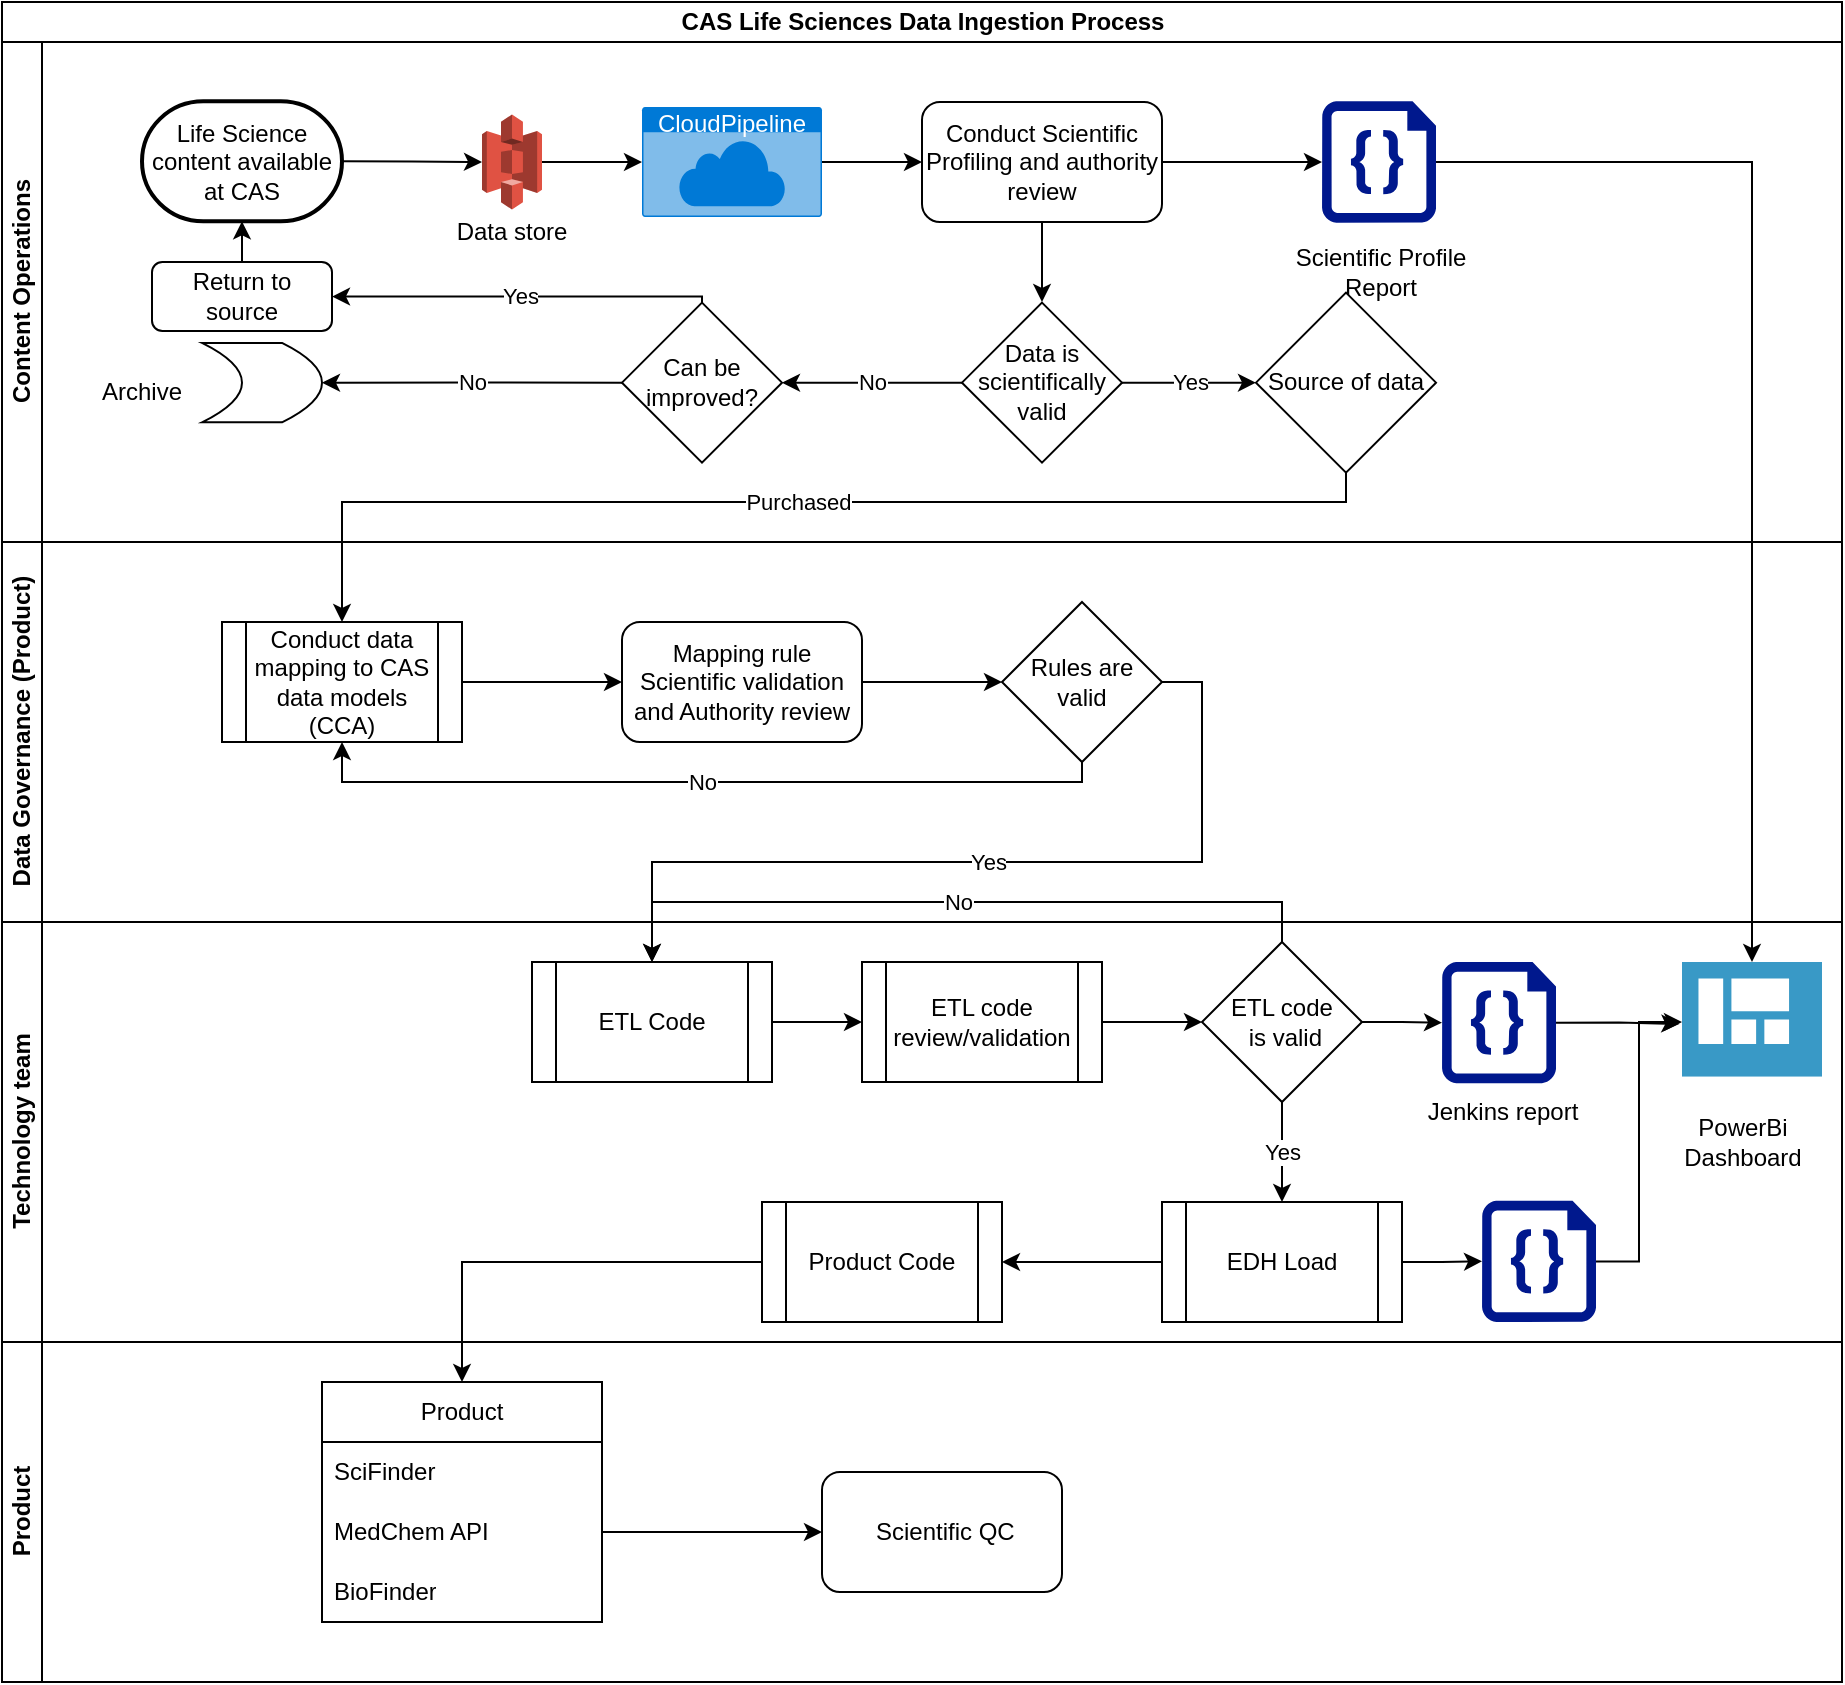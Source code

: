 <mxfile version="21.1.8" type="github">
  <diagram id="kgpKYQtTHZ0yAKxKKP6v" name="Page-1">
    <mxGraphModel dx="794" dy="1481" grid="1" gridSize="10" guides="1" tooltips="1" connect="1" arrows="1" fold="1" page="1" pageScale="1" pageWidth="850" pageHeight="1100" math="0" shadow="0">
      <root>
        <mxCell id="0" />
        <mxCell id="1" parent="0" />
        <mxCell id="T6XuYBtYMx8qg3Nv54xp-80" value="CAS Life Sciences Data Ingestion Process" style="swimlane;childLayout=stackLayout;resizeParent=1;resizeParentMax=0;horizontal=1;startSize=20;horizontalStack=0;html=1;" vertex="1" parent="1">
          <mxGeometry x="90" y="-380" width="920" height="840" as="geometry" />
        </mxCell>
        <mxCell id="T6XuYBtYMx8qg3Nv54xp-81" value="Content Operations" style="swimlane;startSize=20;horizontal=0;html=1;" vertex="1" parent="T6XuYBtYMx8qg3Nv54xp-80">
          <mxGeometry y="20" width="920" height="250" as="geometry">
            <mxRectangle y="20" width="780" height="30" as="alternateBounds" />
          </mxGeometry>
        </mxCell>
        <mxCell id="T6XuYBtYMx8qg3Nv54xp-142" style="edgeStyle=orthogonalEdgeStyle;rounded=0;orthogonalLoop=1;jettySize=auto;html=1;entryX=0;entryY=0.5;entryDx=0;entryDy=0;entryPerimeter=0;" edge="1" parent="T6XuYBtYMx8qg3Nv54xp-81" source="T6XuYBtYMx8qg3Nv54xp-85" target="T6XuYBtYMx8qg3Nv54xp-87">
          <mxGeometry relative="1" as="geometry" />
        </mxCell>
        <mxCell id="T6XuYBtYMx8qg3Nv54xp-196" style="edgeStyle=orthogonalEdgeStyle;rounded=0;orthogonalLoop=1;jettySize=auto;html=1;exitX=0.5;exitY=1;exitDx=0;exitDy=0;" edge="1" parent="T6XuYBtYMx8qg3Nv54xp-81" source="T6XuYBtYMx8qg3Nv54xp-85">
          <mxGeometry relative="1" as="geometry">
            <mxPoint x="520" y="130" as="targetPoint" />
          </mxGeometry>
        </mxCell>
        <mxCell id="T6XuYBtYMx8qg3Nv54xp-85" value="Conduct Scientific Profiling and authority review" style="rounded=1;whiteSpace=wrap;html=1;strokeWidth=1;strokeColor=default;" vertex="1" parent="T6XuYBtYMx8qg3Nv54xp-81">
          <mxGeometry x="460" y="30.0" width="120" height="60" as="geometry" />
        </mxCell>
        <mxCell id="T6XuYBtYMx8qg3Nv54xp-87" value="" style="sketch=0;aspect=fixed;pointerEvents=1;shadow=0;dashed=0;html=1;strokeColor=none;labelPosition=center;verticalLabelPosition=bottom;verticalAlign=top;align=center;fillColor=#00188D;shape=mxgraph.azure.code_file" vertex="1" parent="T6XuYBtYMx8qg3Nv54xp-81">
          <mxGeometry x="660" y="29.68" width="57" height="60.64" as="geometry" />
        </mxCell>
        <mxCell id="T6XuYBtYMx8qg3Nv54xp-90" value="Scientific Profile&lt;br&gt;Report" style="text;html=1;align=center;verticalAlign=middle;resizable=0;points=[];autosize=1;strokeColor=none;fillColor=none;" vertex="1" parent="T6XuYBtYMx8qg3Nv54xp-81">
          <mxGeometry x="633.5" y="95.48" width="110" height="40" as="geometry" />
        </mxCell>
        <mxCell id="T6XuYBtYMx8qg3Nv54xp-224" value="Yes" style="edgeStyle=orthogonalEdgeStyle;rounded=0;orthogonalLoop=1;jettySize=auto;html=1;exitX=1;exitY=0.5;exitDx=0;exitDy=0;entryX=0;entryY=0.5;entryDx=0;entryDy=0;entryPerimeter=0;" edge="1" parent="T6XuYBtYMx8qg3Nv54xp-81" source="T6XuYBtYMx8qg3Nv54xp-178" target="T6XuYBtYMx8qg3Nv54xp-218">
          <mxGeometry relative="1" as="geometry" />
        </mxCell>
        <mxCell id="T6XuYBtYMx8qg3Nv54xp-178" value="Data is scientifically valid" style="rhombus;whiteSpace=wrap;html=1;" vertex="1" parent="T6XuYBtYMx8qg3Nv54xp-81">
          <mxGeometry x="480" y="130.32" width="80" height="80" as="geometry" />
        </mxCell>
        <mxCell id="T6XuYBtYMx8qg3Nv54xp-180" value="No" style="edgeStyle=orthogonalEdgeStyle;rounded=0;orthogonalLoop=1;jettySize=auto;html=1;entryX=1;entryY=0.5;entryDx=0;entryDy=0;" edge="1" parent="T6XuYBtYMx8qg3Nv54xp-81" source="T6XuYBtYMx8qg3Nv54xp-178" target="T6XuYBtYMx8qg3Nv54xp-184">
          <mxGeometry relative="1" as="geometry">
            <mxPoint x="220" y="200" as="targetPoint" />
          </mxGeometry>
        </mxCell>
        <mxCell id="T6XuYBtYMx8qg3Nv54xp-182" value="" style="shape=dataStorage;whiteSpace=wrap;html=1;fixedSize=1;rotation=-180;" vertex="1" parent="T6XuYBtYMx8qg3Nv54xp-81">
          <mxGeometry x="100" y="150.48" width="60" height="39.68" as="geometry" />
        </mxCell>
        <mxCell id="T6XuYBtYMx8qg3Nv54xp-185" value="No" style="edgeStyle=orthogonalEdgeStyle;rounded=0;orthogonalLoop=1;jettySize=auto;html=1;exitX=0;exitY=0.5;exitDx=0;exitDy=0;" edge="1" parent="T6XuYBtYMx8qg3Nv54xp-81" source="T6XuYBtYMx8qg3Nv54xp-184" target="T6XuYBtYMx8qg3Nv54xp-182">
          <mxGeometry relative="1" as="geometry" />
        </mxCell>
        <mxCell id="T6XuYBtYMx8qg3Nv54xp-221" value="Yes" style="edgeStyle=orthogonalEdgeStyle;rounded=0;orthogonalLoop=1;jettySize=auto;html=1;exitX=0.5;exitY=0;exitDx=0;exitDy=0;entryX=1;entryY=0.5;entryDx=0;entryDy=0;" edge="1" parent="T6XuYBtYMx8qg3Nv54xp-81" source="T6XuYBtYMx8qg3Nv54xp-184" target="T6XuYBtYMx8qg3Nv54xp-222">
          <mxGeometry relative="1" as="geometry">
            <mxPoint x="180" y="140" as="targetPoint" />
            <Array as="points">
              <mxPoint x="350" y="127" />
            </Array>
          </mxGeometry>
        </mxCell>
        <mxCell id="T6XuYBtYMx8qg3Nv54xp-184" value="Can be improved?" style="rhombus;whiteSpace=wrap;html=1;" vertex="1" parent="T6XuYBtYMx8qg3Nv54xp-81">
          <mxGeometry x="310" y="130.32" width="80" height="80" as="geometry" />
        </mxCell>
        <mxCell id="T6XuYBtYMx8qg3Nv54xp-186" value="Archive" style="text;html=1;strokeColor=none;fillColor=none;align=center;verticalAlign=middle;whiteSpace=wrap;rounded=0;" vertex="1" parent="T6XuYBtYMx8qg3Nv54xp-81">
          <mxGeometry x="40" y="160.16" width="60" height="30" as="geometry" />
        </mxCell>
        <mxCell id="T6XuYBtYMx8qg3Nv54xp-193" style="edgeStyle=orthogonalEdgeStyle;rounded=0;orthogonalLoop=1;jettySize=auto;html=1;exitX=1;exitY=0.5;exitDx=0;exitDy=0;exitPerimeter=0;entryX=0;entryY=0.5;entryDx=0;entryDy=0;entryPerimeter=0;" edge="1" parent="T6XuYBtYMx8qg3Nv54xp-81" source="T6XuYBtYMx8qg3Nv54xp-190" target="T6XuYBtYMx8qg3Nv54xp-192">
          <mxGeometry relative="1" as="geometry" />
        </mxCell>
        <mxCell id="T6XuYBtYMx8qg3Nv54xp-190" value="" style="outlineConnect=0;dashed=0;verticalLabelPosition=bottom;verticalAlign=top;align=center;html=1;shape=mxgraph.aws3.s3;fillColor=#E05243;gradientColor=none;" vertex="1" parent="T6XuYBtYMx8qg3Nv54xp-81">
          <mxGeometry x="240" y="36.25" width="30" height="47.5" as="geometry" />
        </mxCell>
        <mxCell id="T6XuYBtYMx8qg3Nv54xp-194" style="edgeStyle=orthogonalEdgeStyle;rounded=0;orthogonalLoop=1;jettySize=auto;html=1;exitX=1;exitY=0.5;exitDx=0;exitDy=0;exitPerimeter=0;entryX=0;entryY=0.5;entryDx=0;entryDy=0;" edge="1" parent="T6XuYBtYMx8qg3Nv54xp-81" source="T6XuYBtYMx8qg3Nv54xp-192" target="T6XuYBtYMx8qg3Nv54xp-85">
          <mxGeometry relative="1" as="geometry" />
        </mxCell>
        <mxCell id="T6XuYBtYMx8qg3Nv54xp-192" value="CloudPipeline" style="html=1;whiteSpace=wrap;strokeColor=none;fillColor=#0079D6;labelPosition=center;verticalLabelPosition=middle;verticalAlign=top;align=center;fontSize=12;outlineConnect=0;spacingTop=-6;fontColor=#FFFFFF;sketch=0;shape=mxgraph.sitemap.cloud;" vertex="1" parent="T6XuYBtYMx8qg3Nv54xp-81">
          <mxGeometry x="320" y="32.5" width="90" height="55" as="geometry" />
        </mxCell>
        <mxCell id="T6XuYBtYMx8qg3Nv54xp-201" value="Data store" style="text;html=1;strokeColor=none;fillColor=none;align=center;verticalAlign=middle;whiteSpace=wrap;rounded=0;" vertex="1" parent="T6XuYBtYMx8qg3Nv54xp-81">
          <mxGeometry x="225" y="80" width="60" height="30" as="geometry" />
        </mxCell>
        <mxCell id="T6XuYBtYMx8qg3Nv54xp-219" style="edgeStyle=orthogonalEdgeStyle;rounded=0;orthogonalLoop=1;jettySize=auto;html=1;exitX=1;exitY=0.5;exitDx=0;exitDy=0;exitPerimeter=0;entryX=0;entryY=0.5;entryDx=0;entryDy=0;entryPerimeter=0;" edge="1" parent="T6XuYBtYMx8qg3Nv54xp-81" source="T6XuYBtYMx8qg3Nv54xp-70" target="T6XuYBtYMx8qg3Nv54xp-190">
          <mxGeometry relative="1" as="geometry" />
        </mxCell>
        <mxCell id="T6XuYBtYMx8qg3Nv54xp-70" value="&lt;font style=&quot;font-size: 12px;&quot;&gt;Life Science content available at CAS&lt;/font&gt;" style="strokeWidth=2;html=1;shape=mxgraph.flowchart.terminator;whiteSpace=wrap;" vertex="1" parent="T6XuYBtYMx8qg3Nv54xp-81">
          <mxGeometry x="70" y="29.68" width="100" height="60" as="geometry" />
        </mxCell>
        <mxCell id="T6XuYBtYMx8qg3Nv54xp-223" style="edgeStyle=orthogonalEdgeStyle;rounded=0;orthogonalLoop=1;jettySize=auto;html=1;exitX=0.5;exitY=0;exitDx=0;exitDy=0;entryX=0.5;entryY=1;entryDx=0;entryDy=0;entryPerimeter=0;" edge="1" parent="T6XuYBtYMx8qg3Nv54xp-81" source="T6XuYBtYMx8qg3Nv54xp-222" target="T6XuYBtYMx8qg3Nv54xp-70">
          <mxGeometry relative="1" as="geometry" />
        </mxCell>
        <mxCell id="T6XuYBtYMx8qg3Nv54xp-222" value="Return to source" style="rounded=1;whiteSpace=wrap;html=1;" vertex="1" parent="T6XuYBtYMx8qg3Nv54xp-81">
          <mxGeometry x="75" y="110" width="90" height="34.52" as="geometry" />
        </mxCell>
        <mxCell id="T6XuYBtYMx8qg3Nv54xp-218" value="Source of data" style="strokeWidth=1;html=1;shape=mxgraph.flowchart.decision;whiteSpace=wrap;" vertex="1" parent="T6XuYBtYMx8qg3Nv54xp-81">
          <mxGeometry x="627" y="125.32" width="90" height="90" as="geometry" />
        </mxCell>
        <mxCell id="T6XuYBtYMx8qg3Nv54xp-82" value="Data Governance (Product)" style="swimlane;startSize=20;horizontal=0;html=1;" vertex="1" parent="T6XuYBtYMx8qg3Nv54xp-80">
          <mxGeometry y="270" width="920" height="190" as="geometry" />
        </mxCell>
        <mxCell id="T6XuYBtYMx8qg3Nv54xp-108" value="Conduct data mapping to CAS data models (CCA)" style="shape=process;whiteSpace=wrap;html=1;backgroundOutline=1;" vertex="1" parent="T6XuYBtYMx8qg3Nv54xp-82">
          <mxGeometry x="110" y="40" width="120" height="60" as="geometry" />
        </mxCell>
        <mxCell id="T6XuYBtYMx8qg3Nv54xp-161" style="edgeStyle=orthogonalEdgeStyle;rounded=0;orthogonalLoop=1;jettySize=auto;html=1;entryX=0;entryY=0.5;entryDx=0;entryDy=0;" edge="1" parent="T6XuYBtYMx8qg3Nv54xp-82" source="T6XuYBtYMx8qg3Nv54xp-153" target="T6XuYBtYMx8qg3Nv54xp-160">
          <mxGeometry relative="1" as="geometry" />
        </mxCell>
        <mxCell id="T6XuYBtYMx8qg3Nv54xp-153" value="Mapping rule Scientific validation and Authority review" style="rounded=1;whiteSpace=wrap;html=1;" vertex="1" parent="T6XuYBtYMx8qg3Nv54xp-82">
          <mxGeometry x="310" y="40" width="120" height="60" as="geometry" />
        </mxCell>
        <mxCell id="T6XuYBtYMx8qg3Nv54xp-154" style="edgeStyle=orthogonalEdgeStyle;rounded=0;orthogonalLoop=1;jettySize=auto;html=1;exitX=1;exitY=0.5;exitDx=0;exitDy=0;entryX=0;entryY=0.5;entryDx=0;entryDy=0;" edge="1" parent="T6XuYBtYMx8qg3Nv54xp-82" source="T6XuYBtYMx8qg3Nv54xp-108" target="T6XuYBtYMx8qg3Nv54xp-153">
          <mxGeometry relative="1" as="geometry" />
        </mxCell>
        <mxCell id="T6XuYBtYMx8qg3Nv54xp-217" value="No" style="edgeStyle=orthogonalEdgeStyle;rounded=0;orthogonalLoop=1;jettySize=auto;html=1;exitX=0.5;exitY=1;exitDx=0;exitDy=0;entryX=0.5;entryY=1;entryDx=0;entryDy=0;" edge="1" parent="T6XuYBtYMx8qg3Nv54xp-82" source="T6XuYBtYMx8qg3Nv54xp-160" target="T6XuYBtYMx8qg3Nv54xp-108">
          <mxGeometry relative="1" as="geometry">
            <Array as="points">
              <mxPoint x="540" y="120" />
              <mxPoint x="170" y="120" />
            </Array>
          </mxGeometry>
        </mxCell>
        <mxCell id="T6XuYBtYMx8qg3Nv54xp-160" value="Rules are valid" style="rhombus;whiteSpace=wrap;html=1;" vertex="1" parent="T6XuYBtYMx8qg3Nv54xp-82">
          <mxGeometry x="500" y="30.0" width="80" height="80" as="geometry" />
        </mxCell>
        <mxCell id="T6XuYBtYMx8qg3Nv54xp-83" value="Technology team" style="swimlane;startSize=20;horizontal=0;html=1;" vertex="1" parent="T6XuYBtYMx8qg3Nv54xp-80">
          <mxGeometry y="460" width="920" height="210" as="geometry" />
        </mxCell>
        <mxCell id="T6XuYBtYMx8qg3Nv54xp-148" style="edgeStyle=orthogonalEdgeStyle;rounded=0;orthogonalLoop=1;jettySize=auto;html=1;exitX=1;exitY=0.5;exitDx=0;exitDy=0;entryX=0;entryY=0.5;entryDx=0;entryDy=0;" edge="1" parent="T6XuYBtYMx8qg3Nv54xp-83" source="T6XuYBtYMx8qg3Nv54xp-113" target="T6XuYBtYMx8qg3Nv54xp-122">
          <mxGeometry relative="1" as="geometry">
            <mxPoint x="390" y="50" as="targetPoint" />
          </mxGeometry>
        </mxCell>
        <mxCell id="T6XuYBtYMx8qg3Nv54xp-113" value="ETL Code" style="shape=process;whiteSpace=wrap;html=1;backgroundOutline=1;" vertex="1" parent="T6XuYBtYMx8qg3Nv54xp-83">
          <mxGeometry x="265" y="20" width="120" height="60" as="geometry" />
        </mxCell>
        <mxCell id="T6XuYBtYMx8qg3Nv54xp-176" value="" style="edgeStyle=orthogonalEdgeStyle;rounded=0;orthogonalLoop=1;jettySize=auto;html=1;" edge="1" parent="T6XuYBtYMx8qg3Nv54xp-83" source="T6XuYBtYMx8qg3Nv54xp-117" target="T6XuYBtYMx8qg3Nv54xp-175">
          <mxGeometry relative="1" as="geometry" />
        </mxCell>
        <mxCell id="T6XuYBtYMx8qg3Nv54xp-211" style="edgeStyle=orthogonalEdgeStyle;rounded=0;orthogonalLoop=1;jettySize=auto;html=1;exitX=1;exitY=0.5;exitDx=0;exitDy=0;entryX=0;entryY=0.5;entryDx=0;entryDy=0;entryPerimeter=0;" edge="1" parent="T6XuYBtYMx8qg3Nv54xp-83" source="T6XuYBtYMx8qg3Nv54xp-117" target="T6XuYBtYMx8qg3Nv54xp-210">
          <mxGeometry relative="1" as="geometry" />
        </mxCell>
        <mxCell id="T6XuYBtYMx8qg3Nv54xp-117" value="EDH Load" style="shape=process;whiteSpace=wrap;html=1;backgroundOutline=1;" vertex="1" parent="T6XuYBtYMx8qg3Nv54xp-83">
          <mxGeometry x="580" y="140" width="120" height="60" as="geometry" />
        </mxCell>
        <mxCell id="T6XuYBtYMx8qg3Nv54xp-122" value="ETL code review/validation" style="shape=process;whiteSpace=wrap;html=1;backgroundOutline=1;" vertex="1" parent="T6XuYBtYMx8qg3Nv54xp-83">
          <mxGeometry x="430" y="20" width="120" height="60" as="geometry" />
        </mxCell>
        <mxCell id="T6XuYBtYMx8qg3Nv54xp-168" value="Yes" style="edgeStyle=orthogonalEdgeStyle;rounded=0;orthogonalLoop=1;jettySize=auto;html=1;exitX=0.5;exitY=1;exitDx=0;exitDy=0;entryX=0.5;entryY=0;entryDx=0;entryDy=0;" edge="1" parent="T6XuYBtYMx8qg3Nv54xp-83" source="T6XuYBtYMx8qg3Nv54xp-166" target="T6XuYBtYMx8qg3Nv54xp-117">
          <mxGeometry relative="1" as="geometry" />
        </mxCell>
        <mxCell id="T6XuYBtYMx8qg3Nv54xp-174" value="No" style="edgeStyle=orthogonalEdgeStyle;rounded=0;orthogonalLoop=1;jettySize=auto;html=1;exitX=0.5;exitY=0;exitDx=0;exitDy=0;entryX=0.5;entryY=0;entryDx=0;entryDy=0;" edge="1" parent="T6XuYBtYMx8qg3Nv54xp-83" source="T6XuYBtYMx8qg3Nv54xp-166" target="T6XuYBtYMx8qg3Nv54xp-113">
          <mxGeometry relative="1" as="geometry" />
        </mxCell>
        <mxCell id="T6XuYBtYMx8qg3Nv54xp-206" style="edgeStyle=orthogonalEdgeStyle;rounded=0;orthogonalLoop=1;jettySize=auto;html=1;exitX=1;exitY=0.5;exitDx=0;exitDy=0;entryX=0;entryY=0.5;entryDx=0;entryDy=0;entryPerimeter=0;" edge="1" parent="T6XuYBtYMx8qg3Nv54xp-83" source="T6XuYBtYMx8qg3Nv54xp-166" target="T6XuYBtYMx8qg3Nv54xp-204">
          <mxGeometry relative="1" as="geometry" />
        </mxCell>
        <mxCell id="T6XuYBtYMx8qg3Nv54xp-166" value="ETL code&lt;br&gt;&amp;nbsp;is valid" style="rhombus;whiteSpace=wrap;html=1;" vertex="1" parent="T6XuYBtYMx8qg3Nv54xp-83">
          <mxGeometry x="600" y="10" width="80" height="80" as="geometry" />
        </mxCell>
        <mxCell id="T6XuYBtYMx8qg3Nv54xp-165" style="edgeStyle=orthogonalEdgeStyle;rounded=0;orthogonalLoop=1;jettySize=auto;html=1;exitX=1;exitY=0.5;exitDx=0;exitDy=0;" edge="1" parent="T6XuYBtYMx8qg3Nv54xp-83" source="T6XuYBtYMx8qg3Nv54xp-122" target="T6XuYBtYMx8qg3Nv54xp-166">
          <mxGeometry relative="1" as="geometry">
            <mxPoint x="620" y="50" as="targetPoint" />
          </mxGeometry>
        </mxCell>
        <mxCell id="T6XuYBtYMx8qg3Nv54xp-175" value="Product Code" style="shape=process;whiteSpace=wrap;html=1;backgroundOutline=1;" vertex="1" parent="T6XuYBtYMx8qg3Nv54xp-83">
          <mxGeometry x="380" y="140" width="120" height="60" as="geometry" />
        </mxCell>
        <mxCell id="T6XuYBtYMx8qg3Nv54xp-214" style="edgeStyle=orthogonalEdgeStyle;rounded=0;orthogonalLoop=1;jettySize=auto;html=1;exitX=1;exitY=0.5;exitDx=0;exitDy=0;exitPerimeter=0;entryX=-0.019;entryY=0.54;entryDx=0;entryDy=0;entryPerimeter=0;" edge="1" parent="T6XuYBtYMx8qg3Nv54xp-83" source="T6XuYBtYMx8qg3Nv54xp-204" target="T6XuYBtYMx8qg3Nv54xp-91">
          <mxGeometry relative="1" as="geometry" />
        </mxCell>
        <mxCell id="T6XuYBtYMx8qg3Nv54xp-204" value="" style="sketch=0;aspect=fixed;pointerEvents=1;shadow=0;dashed=0;html=1;strokeColor=none;labelPosition=center;verticalLabelPosition=bottom;verticalAlign=top;align=center;fillColor=#00188D;shape=mxgraph.azure.code_file" vertex="1" parent="T6XuYBtYMx8qg3Nv54xp-83">
          <mxGeometry x="720" y="20" width="57" height="60.64" as="geometry" />
        </mxCell>
        <mxCell id="T6XuYBtYMx8qg3Nv54xp-207" value="Jenkins report" style="text;html=1;align=center;verticalAlign=middle;resizable=0;points=[];autosize=1;strokeColor=none;fillColor=none;" vertex="1" parent="T6XuYBtYMx8qg3Nv54xp-83">
          <mxGeometry x="700" y="80" width="100" height="30" as="geometry" />
        </mxCell>
        <mxCell id="T6XuYBtYMx8qg3Nv54xp-213" style="edgeStyle=orthogonalEdgeStyle;rounded=0;orthogonalLoop=1;jettySize=auto;html=1;entryX=0;entryY=0.523;entryDx=0;entryDy=0;entryPerimeter=0;" edge="1" parent="T6XuYBtYMx8qg3Nv54xp-83" source="T6XuYBtYMx8qg3Nv54xp-210" target="T6XuYBtYMx8qg3Nv54xp-91">
          <mxGeometry relative="1" as="geometry">
            <mxPoint x="840" y="170" as="targetPoint" />
          </mxGeometry>
        </mxCell>
        <mxCell id="T6XuYBtYMx8qg3Nv54xp-210" value="" style="sketch=0;aspect=fixed;pointerEvents=1;shadow=0;dashed=0;html=1;strokeColor=none;labelPosition=center;verticalLabelPosition=bottom;verticalAlign=top;align=center;fillColor=#00188D;shape=mxgraph.azure.code_file" vertex="1" parent="T6XuYBtYMx8qg3Nv54xp-83">
          <mxGeometry x="740" y="139.36" width="57" height="60.64" as="geometry" />
        </mxCell>
        <mxCell id="T6XuYBtYMx8qg3Nv54xp-91" value="" style="image;sketch=0;aspect=fixed;html=1;points=[];align=center;fontSize=12;image=img/lib/mscae/Shared_Dashboard.svg;" vertex="1" parent="T6XuYBtYMx8qg3Nv54xp-83">
          <mxGeometry x="840" y="20.0" width="70" height="57.4" as="geometry" />
        </mxCell>
        <mxCell id="T6XuYBtYMx8qg3Nv54xp-95" value="PowerBi &lt;br&gt;Dashboard" style="text;html=1;align=center;verticalAlign=middle;resizable=0;points=[];autosize=1;strokeColor=none;fillColor=none;" vertex="1" parent="T6XuYBtYMx8qg3Nv54xp-83">
          <mxGeometry x="830" y="90" width="80" height="40" as="geometry" />
        </mxCell>
        <mxCell id="T6XuYBtYMx8qg3Nv54xp-126" value="Product" style="swimlane;startSize=20;horizontal=0;html=1;" vertex="1" parent="T6XuYBtYMx8qg3Nv54xp-80">
          <mxGeometry y="670" width="920" height="170" as="geometry" />
        </mxCell>
        <mxCell id="T6XuYBtYMx8qg3Nv54xp-129" value="Product" style="swimlane;fontStyle=0;childLayout=stackLayout;horizontal=1;startSize=30;horizontalStack=0;resizeParent=1;resizeParentMax=0;resizeLast=0;collapsible=1;marginBottom=0;whiteSpace=wrap;html=1;" vertex="1" parent="T6XuYBtYMx8qg3Nv54xp-126">
          <mxGeometry x="160" y="20" width="140" height="120" as="geometry" />
        </mxCell>
        <mxCell id="T6XuYBtYMx8qg3Nv54xp-130" value="SciFinder" style="text;strokeColor=none;fillColor=none;align=left;verticalAlign=middle;spacingLeft=4;spacingRight=4;overflow=hidden;points=[[0,0.5],[1,0.5]];portConstraint=eastwest;rotatable=0;whiteSpace=wrap;html=1;" vertex="1" parent="T6XuYBtYMx8qg3Nv54xp-129">
          <mxGeometry y="30" width="140" height="30" as="geometry" />
        </mxCell>
        <mxCell id="T6XuYBtYMx8qg3Nv54xp-131" value="MedChem API" style="text;strokeColor=none;fillColor=none;align=left;verticalAlign=middle;spacingLeft=4;spacingRight=4;overflow=hidden;points=[[0,0.5],[1,0.5]];portConstraint=eastwest;rotatable=0;whiteSpace=wrap;html=1;" vertex="1" parent="T6XuYBtYMx8qg3Nv54xp-129">
          <mxGeometry y="60" width="140" height="30" as="geometry" />
        </mxCell>
        <mxCell id="T6XuYBtYMx8qg3Nv54xp-132" value="BioFinder" style="text;strokeColor=none;fillColor=none;align=left;verticalAlign=middle;spacingLeft=4;spacingRight=4;overflow=hidden;points=[[0,0.5],[1,0.5]];portConstraint=eastwest;rotatable=0;whiteSpace=wrap;html=1;" vertex="1" parent="T6XuYBtYMx8qg3Nv54xp-129">
          <mxGeometry y="90" width="140" height="30" as="geometry" />
        </mxCell>
        <mxCell id="T6XuYBtYMx8qg3Nv54xp-170" value="&amp;nbsp;Scientific QC" style="rounded=1;whiteSpace=wrap;html=1;" vertex="1" parent="T6XuYBtYMx8qg3Nv54xp-126">
          <mxGeometry x="410" y="65" width="120" height="60" as="geometry" />
        </mxCell>
        <mxCell id="T6XuYBtYMx8qg3Nv54xp-172" style="edgeStyle=orthogonalEdgeStyle;rounded=0;orthogonalLoop=1;jettySize=auto;html=1;exitX=1;exitY=0.5;exitDx=0;exitDy=0;" edge="1" parent="T6XuYBtYMx8qg3Nv54xp-126" source="T6XuYBtYMx8qg3Nv54xp-131" target="T6XuYBtYMx8qg3Nv54xp-170">
          <mxGeometry relative="1" as="geometry" />
        </mxCell>
        <mxCell id="T6XuYBtYMx8qg3Nv54xp-209" style="edgeStyle=orthogonalEdgeStyle;rounded=0;orthogonalLoop=1;jettySize=auto;html=1;entryX=0.5;entryY=0;entryDx=0;entryDy=0;" edge="1" parent="T6XuYBtYMx8qg3Nv54xp-80" source="T6XuYBtYMx8qg3Nv54xp-175" target="T6XuYBtYMx8qg3Nv54xp-129">
          <mxGeometry relative="1" as="geometry" />
        </mxCell>
        <mxCell id="T6XuYBtYMx8qg3Nv54xp-93" value="" style="edgeStyle=orthogonalEdgeStyle;rounded=0;orthogonalLoop=1;jettySize=auto;html=1;" edge="1" parent="T6XuYBtYMx8qg3Nv54xp-80" source="T6XuYBtYMx8qg3Nv54xp-87" target="T6XuYBtYMx8qg3Nv54xp-91">
          <mxGeometry relative="1" as="geometry">
            <mxPoint x="690" y="90" as="targetPoint" />
          </mxGeometry>
        </mxCell>
        <mxCell id="T6XuYBtYMx8qg3Nv54xp-216" value="Yes" style="edgeStyle=orthogonalEdgeStyle;rounded=0;orthogonalLoop=1;jettySize=auto;html=1;exitX=1;exitY=0.5;exitDx=0;exitDy=0;entryX=0.5;entryY=0;entryDx=0;entryDy=0;" edge="1" parent="T6XuYBtYMx8qg3Nv54xp-80" source="T6XuYBtYMx8qg3Nv54xp-160" target="T6XuYBtYMx8qg3Nv54xp-113">
          <mxGeometry relative="1" as="geometry" />
        </mxCell>
        <mxCell id="T6XuYBtYMx8qg3Nv54xp-225" value="Purchased" style="edgeStyle=orthogonalEdgeStyle;rounded=0;orthogonalLoop=1;jettySize=auto;html=1;exitX=0.5;exitY=1;exitDx=0;exitDy=0;exitPerimeter=0;" edge="1" parent="T6XuYBtYMx8qg3Nv54xp-80" source="T6XuYBtYMx8qg3Nv54xp-218" target="T6XuYBtYMx8qg3Nv54xp-108">
          <mxGeometry relative="1" as="geometry">
            <Array as="points">
              <mxPoint x="672" y="250" />
              <mxPoint x="170" y="250" />
            </Array>
          </mxGeometry>
        </mxCell>
      </root>
    </mxGraphModel>
  </diagram>
</mxfile>
